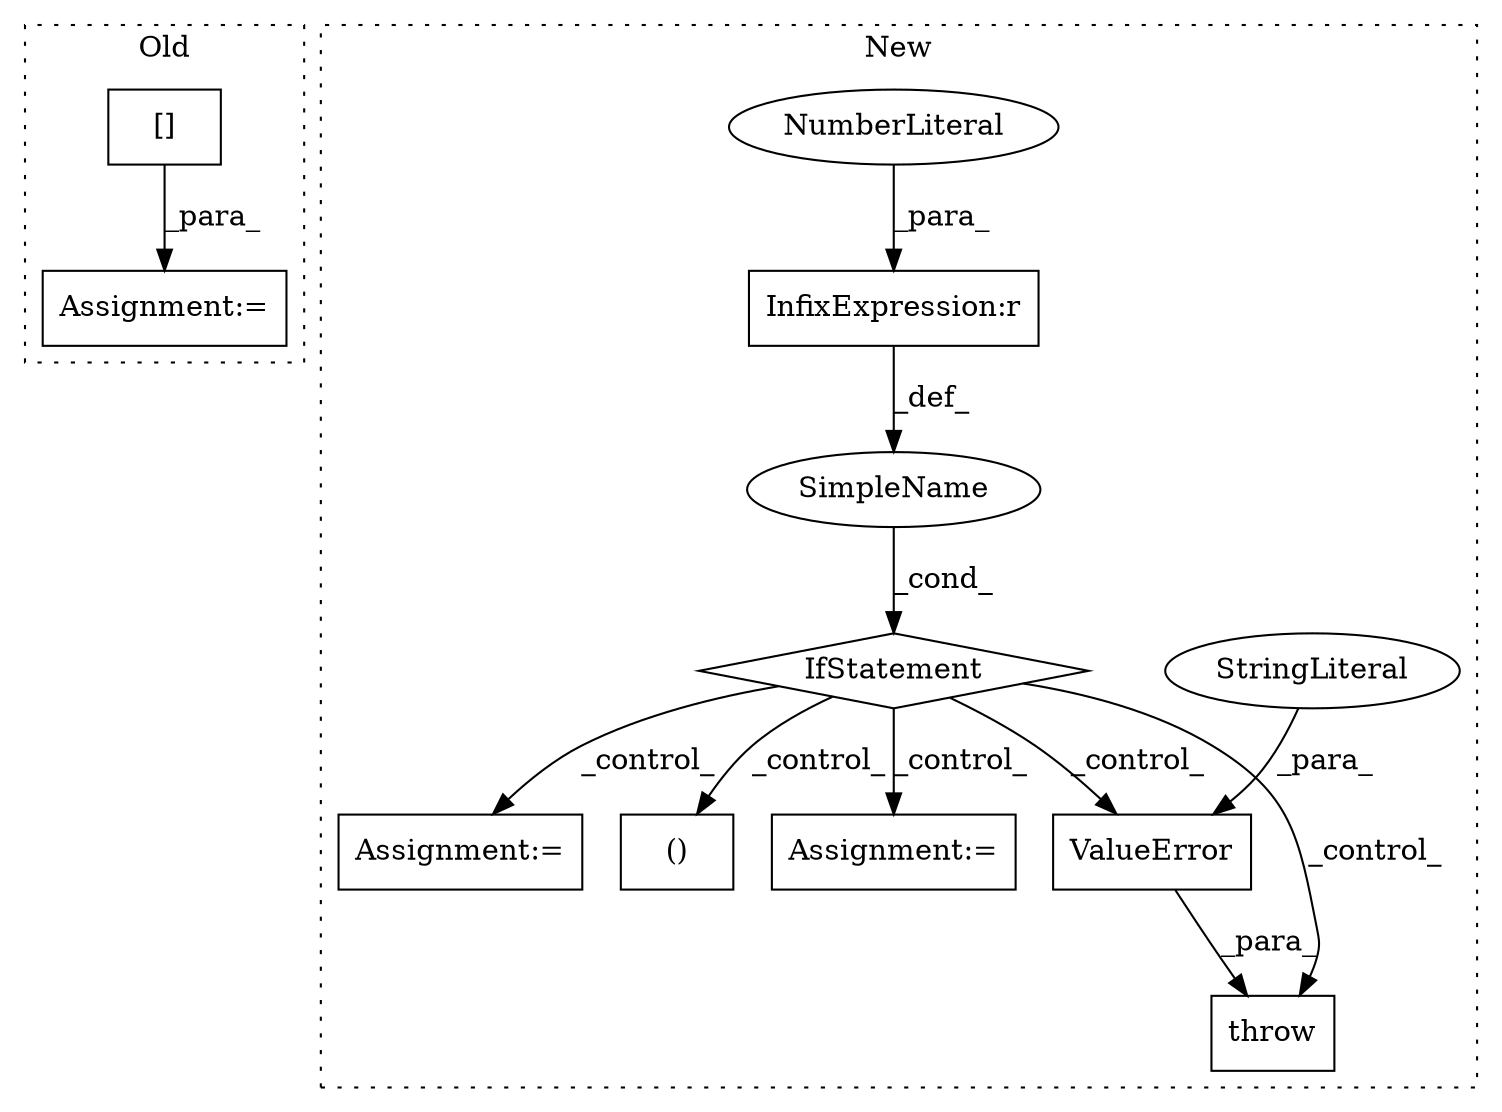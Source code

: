 digraph G {
subgraph cluster0 {
1 [label="[]" a="2" s="5312,5331" l="2,1" shape="box"];
11 [label="Assignment:=" a="7" s="5311" l="1" shape="box"];
label = "Old";
style="dotted";
}
subgraph cluster1 {
2 [label="throw" a="53" s="6633" l="6" shape="box"];
3 [label="IfStatement" a="25" s="6605,6623" l="4,2" shape="diamond"];
4 [label="SimpleName" a="42" s="" l="" shape="ellipse"];
5 [label="InfixExpression:r" a="27" s="6618" l="4" shape="box"];
6 [label="ValueError" a="32" s="6639,6718" l="11,1" shape="box"];
7 [label="StringLiteral" a="45" s="6650" l="68" shape="ellipse"];
8 [label="Assignment:=" a="7" s="6893" l="1" shape="box"];
9 [label="NumberLiteral" a="34" s="6622" l="1" shape="ellipse"];
10 [label="Assignment:=" a="7" s="6797" l="2" shape="box"];
12 [label="()" a="106" s="6767" l="30" shape="box"];
label = "New";
style="dotted";
}
1 -> 11 [label="_para_"];
3 -> 8 [label="_control_"];
3 -> 2 [label="_control_"];
3 -> 6 [label="_control_"];
3 -> 12 [label="_control_"];
3 -> 10 [label="_control_"];
4 -> 3 [label="_cond_"];
5 -> 4 [label="_def_"];
6 -> 2 [label="_para_"];
7 -> 6 [label="_para_"];
9 -> 5 [label="_para_"];
}